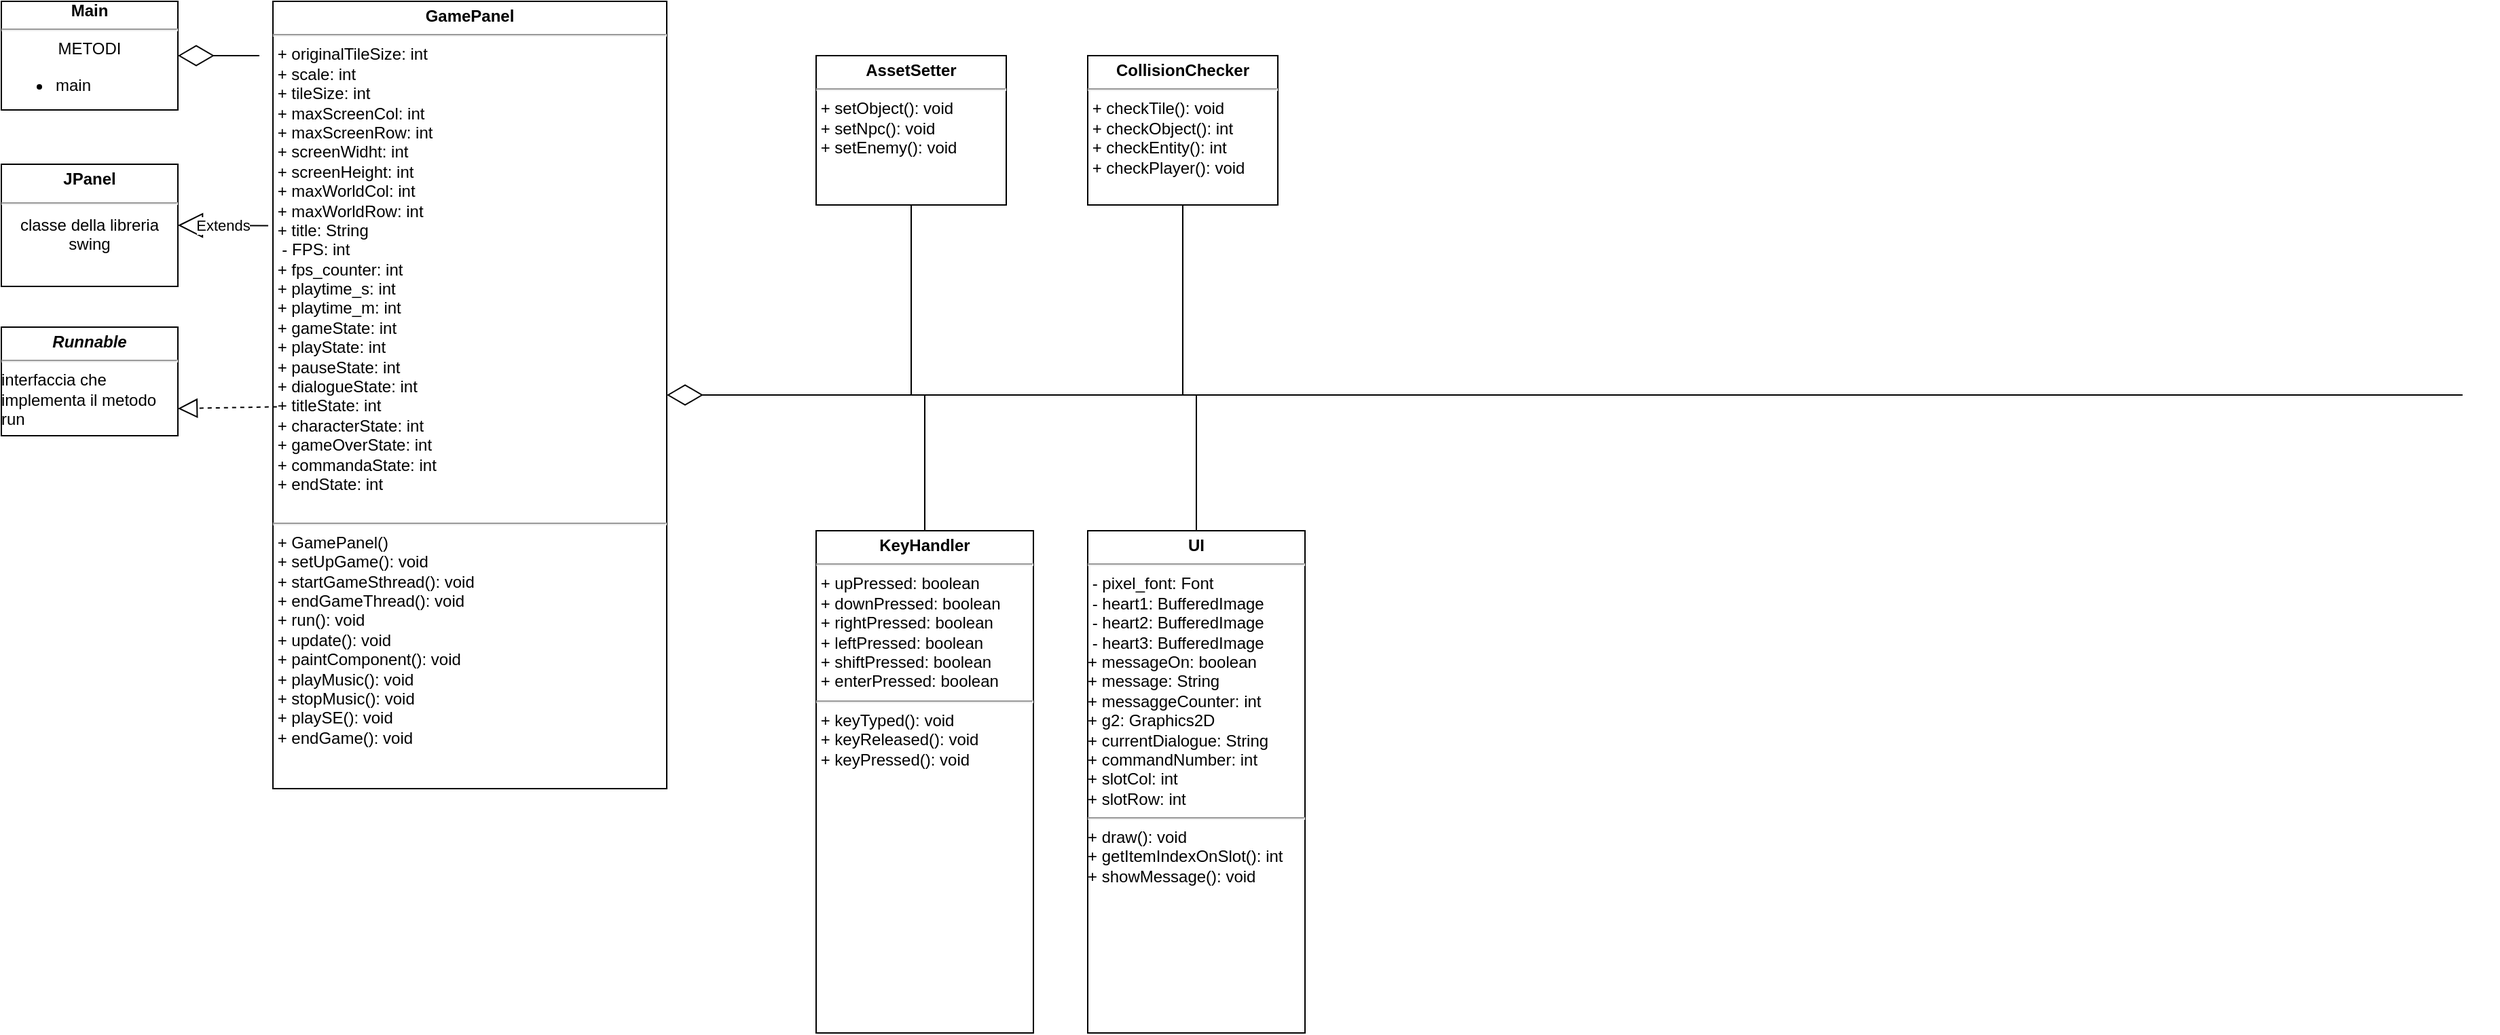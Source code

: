 <mxfile version="21.3.4" type="github">
  <diagram id="C5RBs43oDa-KdzZeNtuy" name="Page-1">
    <mxGraphModel dx="1434" dy="796" grid="1" gridSize="10" guides="1" tooltips="1" connect="1" arrows="1" fold="1" page="1" pageScale="1" pageWidth="2027" pageHeight="2169" math="0" shadow="0">
      <root>
        <mxCell id="WIyWlLk6GJQsqaUBKTNV-0" />
        <mxCell id="WIyWlLk6GJQsqaUBKTNV-1" parent="WIyWlLk6GJQsqaUBKTNV-0" />
        <mxCell id="sjpf2KDpfiBGwPgZcdzE-1" value="&lt;b&gt;Main&lt;br&gt;&lt;/b&gt;&lt;hr&gt;METODI&lt;br&gt;&lt;ul&gt;&lt;li style=&quot;text-align: left;&quot;&gt;main&lt;/li&gt;&lt;/ul&gt;" style="verticalAlign=top;align=center;overflow=fill;fontSize=12;fontFamily=Helvetica;html=1;whiteSpace=wrap;" parent="WIyWlLk6GJQsqaUBKTNV-1" vertex="1">
          <mxGeometry x="40" y="40" width="130" height="80" as="geometry" />
        </mxCell>
        <mxCell id="sjpf2KDpfiBGwPgZcdzE-2" value="&lt;p style=&quot;text-align: center; margin: 4px 0px 0px;&quot;&gt;&lt;b&gt;GamePanel&lt;/b&gt;&lt;/p&gt;&lt;hr&gt;&amp;nbsp;+ originalTileSize: int&lt;br&gt;&amp;nbsp;+ scale: int&lt;br&gt;&amp;nbsp;+ tileSize: int&lt;br&gt;&amp;nbsp;+ maxScreenCol: int&lt;br&gt;&amp;nbsp;+ maxScreenRow: int&lt;br&gt;&amp;nbsp;+ screenWidht: int&lt;br&gt;&amp;nbsp;+ screenHeight: int&lt;br&gt;&amp;nbsp;+ maxWorldCol: int&lt;br&gt;&amp;nbsp;+ maxWorldRow: int&lt;br&gt;&amp;nbsp;+ title: String&lt;br&gt;&amp;nbsp; - FPS: int&lt;br&gt;&amp;nbsp;+ fps_counter: int&lt;br&gt;&amp;nbsp;+ playtime_s: int&lt;br&gt;&amp;nbsp;+ playtime_m: int&lt;br&gt;&amp;nbsp;+ gameState: int&lt;br&gt;&amp;nbsp;+ playState: int&lt;br&gt;&amp;nbsp;+ pauseState: int&lt;br&gt;&amp;nbsp;+ dialogueState: int&lt;br&gt;&amp;nbsp;+ titleState: int&lt;br&gt;&amp;nbsp;+ characterState: int&lt;br&gt;&amp;nbsp;+ gameOverState: int&lt;br&gt;&amp;nbsp;+ commandaState: int&lt;br&gt;&amp;nbsp;+ endState: int&lt;br&gt;&amp;nbsp;&lt;hr&gt;&amp;nbsp;+ GamePanel()&lt;br&gt;&amp;nbsp;+ setUpGame(): void&lt;br&gt;&amp;nbsp;+ startGameSthread(): void&lt;br&gt;&amp;nbsp;+ endGameThread(): void&lt;br&gt;&amp;nbsp;+ run(): void&lt;br&gt;&amp;nbsp;+ update(): void&lt;br&gt;&amp;nbsp;+ paintComponent(): void&lt;br&gt;&amp;nbsp;+ playMusic(): void&lt;br&gt;&amp;nbsp;+ stopMusic(): void&lt;br&gt;&amp;nbsp;+ playSE(): void&lt;br&gt;&amp;nbsp;+ endGame(): void&lt;br&gt;" style="verticalAlign=top;align=left;overflow=fill;fontSize=12;fontFamily=Helvetica;html=1;whiteSpace=wrap;" parent="WIyWlLk6GJQsqaUBKTNV-1" vertex="1">
          <mxGeometry x="240" y="40" width="290" height="580" as="geometry" />
        </mxCell>
        <mxCell id="sjpf2KDpfiBGwPgZcdzE-3" value="" style="endArrow=diamondThin;endFill=0;endSize=24;html=1;rounded=0;" parent="WIyWlLk6GJQsqaUBKTNV-1" target="sjpf2KDpfiBGwPgZcdzE-1" edge="1">
          <mxGeometry width="160" relative="1" as="geometry">
            <mxPoint x="230" y="80" as="sourcePoint" />
            <mxPoint x="450" y="149.5" as="targetPoint" />
          </mxGeometry>
        </mxCell>
        <mxCell id="sjpf2KDpfiBGwPgZcdzE-4" value="&lt;p style=&quot;margin:0px;margin-top:4px;text-align:center;&quot;&gt;&lt;/p&gt;&lt;div style=&quot;text-align: center; height: 2px;&quot;&gt;&lt;b&gt;JPanel&lt;/b&gt;&lt;/div&gt;&lt;div style=&quot;text-align: center; height: 2px;&quot;&gt;&lt;b&gt;&lt;br&gt;&lt;/b&gt;&lt;/div&gt;&lt;div style=&quot;text-align: center; height: 2px;&quot;&gt;&lt;b&gt;&lt;br&gt;&lt;/b&gt;&lt;/div&gt;&lt;div style=&quot;text-align: center; height: 2px;&quot;&gt;&lt;b&gt;&lt;br&gt;&lt;/b&gt;&lt;/div&gt;&lt;div style=&quot;text-align: center; height: 2px;&quot;&gt;&lt;b&gt;&lt;br&gt;&lt;/b&gt;&lt;/div&gt;&lt;div style=&quot;text-align: center; height: 2px;&quot;&gt;&lt;b&gt;&lt;br&gt;&lt;/b&gt;&lt;/div&gt;&lt;div style=&quot;text-align: center; height: 2px;&quot;&gt;&lt;b&gt;&lt;br&gt;&lt;/b&gt;&lt;/div&gt;&lt;div style=&quot;text-align: center; height: 2px;&quot;&gt;&lt;b&gt;&lt;br&gt;&lt;/b&gt;&lt;/div&gt;&lt;div style=&quot;text-align: center; height: 2px;&quot;&gt;&lt;b&gt;&lt;br&gt;&lt;/b&gt;&lt;/div&gt;&lt;div style=&quot;text-align: center; height: 2px;&quot;&gt;&lt;hr&gt;&lt;br&gt;&lt;/div&gt;&lt;div style=&quot;text-align: center; height: 2px;&quot;&gt;&lt;br&gt;&lt;/div&gt;&lt;div style=&quot;text-align: center; height: 2px;&quot;&gt;&lt;br&gt;&lt;/div&gt;&lt;div style=&quot;text-align: center; height: 2px;&quot;&gt;&lt;br&gt;&lt;/div&gt;&lt;div style=&quot;text-align: center; height: 2px;&quot;&gt;&lt;br&gt;&lt;/div&gt;&lt;div style=&quot;text-align: center; height: 2px;&quot;&gt;classe della libreria swing&lt;/div&gt;" style="verticalAlign=top;align=left;overflow=fill;fontSize=12;fontFamily=Helvetica;html=1;whiteSpace=wrap;" parent="WIyWlLk6GJQsqaUBKTNV-1" vertex="1">
          <mxGeometry x="40" y="160" width="130" height="90" as="geometry" />
        </mxCell>
        <mxCell id="sjpf2KDpfiBGwPgZcdzE-5" value="Extends" style="endArrow=block;endSize=16;endFill=0;html=1;rounded=0;exitX=-0.012;exitY=0.285;exitDx=0;exitDy=0;entryX=1;entryY=0.5;entryDx=0;entryDy=0;exitPerimeter=0;" parent="WIyWlLk6GJQsqaUBKTNV-1" source="sjpf2KDpfiBGwPgZcdzE-2" target="sjpf2KDpfiBGwPgZcdzE-4" edge="1">
          <mxGeometry width="160" relative="1" as="geometry">
            <mxPoint x="310" y="410" as="sourcePoint" />
            <mxPoint x="470" y="410" as="targetPoint" />
          </mxGeometry>
        </mxCell>
        <mxCell id="sjpf2KDpfiBGwPgZcdzE-6" value="&lt;p style=&quot;margin:0px;margin-top:4px;text-align:center;&quot;&gt;&lt;i&gt;&lt;b&gt;Runnable&lt;/b&gt;&lt;/i&gt;&lt;/p&gt;&lt;hr&gt;interfaccia che implementa il metodo run" style="verticalAlign=top;align=left;overflow=fill;fontSize=12;fontFamily=Helvetica;html=1;whiteSpace=wrap;" parent="WIyWlLk6GJQsqaUBKTNV-1" vertex="1">
          <mxGeometry x="40" y="280" width="130" height="80" as="geometry" />
        </mxCell>
        <mxCell id="sjpf2KDpfiBGwPgZcdzE-9" value="" style="endArrow=block;dashed=1;endFill=0;endSize=12;html=1;rounded=0;exitX=0.01;exitY=0.515;exitDx=0;exitDy=0;entryX=1;entryY=0.75;entryDx=0;entryDy=0;exitPerimeter=0;" parent="WIyWlLk6GJQsqaUBKTNV-1" source="sjpf2KDpfiBGwPgZcdzE-2" target="sjpf2KDpfiBGwPgZcdzE-6" edge="1">
          <mxGeometry width="160" relative="1" as="geometry">
            <mxPoint x="310" y="410" as="sourcePoint" />
            <mxPoint x="470" y="410" as="targetPoint" />
          </mxGeometry>
        </mxCell>
        <mxCell id="sjpf2KDpfiBGwPgZcdzE-10" value="" style="endArrow=diamondThin;endFill=0;endSize=24;html=1;rounded=0;entryX=1;entryY=0.5;entryDx=0;entryDy=0;" parent="WIyWlLk6GJQsqaUBKTNV-1" target="sjpf2KDpfiBGwPgZcdzE-2" edge="1">
          <mxGeometry width="160" relative="1" as="geometry">
            <mxPoint x="1852.462" y="330" as="sourcePoint" />
            <mxPoint x="510" y="420" as="targetPoint" />
            <Array as="points" />
          </mxGeometry>
        </mxCell>
        <mxCell id="sjpf2KDpfiBGwPgZcdzE-12" value="&lt;p style=&quot;margin:0px;margin-top:4px;text-align:center;&quot;&gt;&lt;b&gt;AssetSetter&lt;/b&gt;&lt;/p&gt;&lt;hr&gt;&amp;nbsp;+ setObject(): void&lt;br&gt;&amp;nbsp;+ setNpc(): void&lt;br&gt;&amp;nbsp;+ setEnemy(): void" style="verticalAlign=top;align=left;overflow=fill;fontSize=12;fontFamily=Helvetica;html=1;whiteSpace=wrap;" parent="WIyWlLk6GJQsqaUBKTNV-1" vertex="1">
          <mxGeometry x="640" y="80" width="140" height="110" as="geometry" />
        </mxCell>
        <mxCell id="sjpf2KDpfiBGwPgZcdzE-14" value="" style="endArrow=none;html=1;rounded=0;entryX=0.5;entryY=1;entryDx=0;entryDy=0;" parent="WIyWlLk6GJQsqaUBKTNV-1" target="sjpf2KDpfiBGwPgZcdzE-12" edge="1">
          <mxGeometry width="50" height="50" relative="1" as="geometry">
            <mxPoint x="710" y="330" as="sourcePoint" />
            <mxPoint x="990" y="210" as="targetPoint" />
          </mxGeometry>
        </mxCell>
        <mxCell id="sjpf2KDpfiBGwPgZcdzE-15" value="&lt;p style=&quot;margin:0px;margin-top:4px;text-align:center;&quot;&gt;&lt;b&gt;CollisionChecker&lt;/b&gt;&lt;/p&gt;&lt;hr&gt;&amp;nbsp;+ checkTile(): void&lt;br&gt;&amp;nbsp;+ checkObject(): int&lt;br&gt;&amp;nbsp;+ checkEntity(): int&lt;br&gt;&amp;nbsp;+ checkPlayer(): void" style="verticalAlign=top;align=left;overflow=fill;fontSize=12;fontFamily=Helvetica;html=1;whiteSpace=wrap;" parent="WIyWlLk6GJQsqaUBKTNV-1" vertex="1">
          <mxGeometry x="840" y="80" width="140" height="110" as="geometry" />
        </mxCell>
        <mxCell id="sjpf2KDpfiBGwPgZcdzE-17" value="" style="endArrow=none;html=1;rounded=0;entryX=0.5;entryY=1;entryDx=0;entryDy=0;" parent="WIyWlLk6GJQsqaUBKTNV-1" target="sjpf2KDpfiBGwPgZcdzE-15" edge="1">
          <mxGeometry width="50" height="50" relative="1" as="geometry">
            <mxPoint x="910" y="330" as="sourcePoint" />
            <mxPoint x="940" y="180" as="targetPoint" />
          </mxGeometry>
        </mxCell>
        <mxCell id="sjpf2KDpfiBGwPgZcdzE-18" value="&lt;p style=&quot;margin:0px;margin-top:4px;text-align:center;&quot;&gt;&lt;b&gt;KeyHandler&lt;/b&gt;&lt;/p&gt;&lt;hr&gt;&amp;nbsp;+ upPressed: boolean&lt;br&gt;&amp;nbsp;+ downPressed: boolean&lt;br&gt;&amp;nbsp;+ rightPressed: boolean&lt;br&gt;&amp;nbsp;+ leftPressed: boolean&lt;br&gt;&amp;nbsp;+ shiftPressed: boolean&lt;br&gt;&amp;nbsp;+ enterPressed: boolean&lt;hr&gt;&amp;nbsp;+ keyTyped(): void&lt;br&gt;&amp;nbsp;+ keyReleased(): void&lt;br&gt;&amp;nbsp;+ keyPressed(): void" style="verticalAlign=top;align=left;overflow=fill;fontSize=12;fontFamily=Helvetica;html=1;whiteSpace=wrap;" parent="WIyWlLk6GJQsqaUBKTNV-1" vertex="1">
          <mxGeometry x="640" y="430" width="160" height="370" as="geometry" />
        </mxCell>
        <mxCell id="sjpf2KDpfiBGwPgZcdzE-19" value="" style="endArrow=none;html=1;rounded=0;exitX=0.5;exitY=0;exitDx=0;exitDy=0;" parent="WIyWlLk6GJQsqaUBKTNV-1" source="sjpf2KDpfiBGwPgZcdzE-18" edge="1">
          <mxGeometry width="50" height="50" relative="1" as="geometry">
            <mxPoint x="630" y="470" as="sourcePoint" />
            <mxPoint x="720" y="330" as="targetPoint" />
          </mxGeometry>
        </mxCell>
        <mxCell id="FVBr_ZRkSOxFZDrpTWjj-0" value="&lt;p style=&quot;margin:0px;margin-top:4px;text-align:center;&quot;&gt;&lt;b&gt;UI&lt;/b&gt;&lt;/p&gt;&lt;hr&gt;&amp;nbsp;- pixel_font: Font&lt;br&gt;&amp;nbsp;- heart1: BufferedImage&lt;br&gt;&amp;nbsp;- heart2: BufferedImage&lt;br&gt;&amp;nbsp;- heart3: BufferedImage&lt;br&gt;+ messageOn: boolean&lt;br&gt;+ message: String&lt;br&gt;+ messaggeCounter: int&lt;br&gt;+ g2: Graphics2D&lt;br&gt;+ currentDialogue: String&lt;br&gt;+ commandNumber: int&lt;br&gt;+ slotCol: int&lt;br&gt;+ slotRow: int&lt;hr&gt;+ draw(): void&lt;br&gt;+&amp;nbsp;getItemIndexOnSlot(): int&lt;br&gt;+&amp;nbsp;showMessage(): void&lt;br&gt;" style="verticalAlign=top;align=left;overflow=fill;fontSize=12;fontFamily=Helvetica;html=1;whiteSpace=wrap;" vertex="1" parent="WIyWlLk6GJQsqaUBKTNV-1">
          <mxGeometry x="840" y="430" width="160" height="370" as="geometry" />
        </mxCell>
        <mxCell id="FVBr_ZRkSOxFZDrpTWjj-1" value="" style="endArrow=none;html=1;rounded=0;entryX=0.5;entryY=0;entryDx=0;entryDy=0;" edge="1" parent="WIyWlLk6GJQsqaUBKTNV-1" target="FVBr_ZRkSOxFZDrpTWjj-0">
          <mxGeometry width="50" height="50" relative="1" as="geometry">
            <mxPoint x="920" y="330" as="sourcePoint" />
            <mxPoint x="750" y="370" as="targetPoint" />
          </mxGeometry>
        </mxCell>
      </root>
    </mxGraphModel>
  </diagram>
</mxfile>
